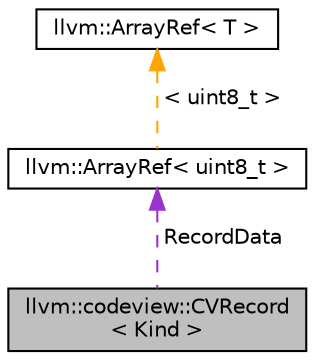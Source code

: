 digraph "llvm::codeview::CVRecord&lt; Kind &gt;"
{
 // LATEX_PDF_SIZE
  bgcolor="transparent";
  edge [fontname="Helvetica",fontsize="10",labelfontname="Helvetica",labelfontsize="10"];
  node [fontname="Helvetica",fontsize="10",shape=record];
  Node1 [label="llvm::codeview::CVRecord\l\< Kind \>",height=0.2,width=0.4,color="black", fillcolor="grey75", style="filled", fontcolor="black",tooltip="CVRecord is a fat pointer (base + size pair) to a symbol or type record."];
  Node2 -> Node1 [dir="back",color="darkorchid3",fontsize="10",style="dashed",label=" RecordData" ,fontname="Helvetica"];
  Node2 [label="llvm::ArrayRef\< uint8_t \>",height=0.2,width=0.4,color="black",URL="$classllvm_1_1ArrayRef.html",tooltip=" "];
  Node3 -> Node2 [dir="back",color="orange",fontsize="10",style="dashed",label=" \< uint8_t \>" ,fontname="Helvetica"];
  Node3 [label="llvm::ArrayRef\< T \>",height=0.2,width=0.4,color="black",URL="$classllvm_1_1ArrayRef.html",tooltip="ArrayRef - Represent a constant reference to an array (0 or more elements consecutively in memory),..."];
}
